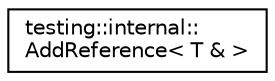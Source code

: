 digraph "Graphical Class Hierarchy"
{
  edge [fontname="Helvetica",fontsize="10",labelfontname="Helvetica",labelfontsize="10"];
  node [fontname="Helvetica",fontsize="10",shape=record];
  rankdir="LR";
  Node1 [label="testing::internal::\lAddReference\< T & \>",height=0.2,width=0.4,color="black", fillcolor="white", style="filled",URL="$structtesting_1_1internal_1_1_add_reference_3_01_t_01_6_01_4.html"];
}
